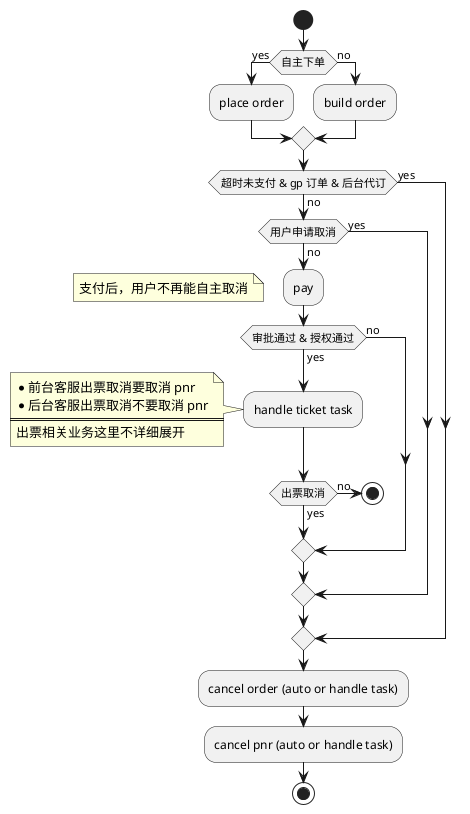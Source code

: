 @startuml

start

if (自主下单) then (yes)
  :place order;
else (no)
  :build order;
endif

if (超时未支付 & gp 订单 & 后台代订) then (yes)

else (no)
  if (用户申请取消) then (yes)
  else (no)
    :pay;
    floating note left: 支付后，用户不再能自主取消
    if (审批通过 & 授权通过) then (yes)
      :handle ticket task;
      note left
        * 前台客服出票取消要取消 pnr
        * 后台客服出票取消不要取消 pnr
        ====
        出票相关业务这里不详细展开
      end note
      if (出票取消) then (yes)
      else (no)
        stop
      endif
    else (no)
    endif
  endif

endif

:cancel order (auto or handle task);
:cancel pnr (auto or handle task);
stop

@enduml
